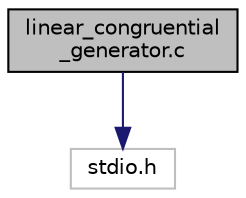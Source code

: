 digraph "linear_congruential_generator.c"
{
 // LATEX_PDF_SIZE
  edge [fontname="Helvetica",fontsize="10",labelfontname="Helvetica",labelfontsize="10"];
  node [fontname="Helvetica",fontsize="10",shape=record];
  Node1 [label="linear_congruential\l_generator.c",height=0.2,width=0.4,color="black", fillcolor="grey75", style="filled", fontcolor="black",tooltip="This file implements a Linear Congruential Generator. A linear congruential generator (LCG) is an alg..."];
  Node1 -> Node2 [color="midnightblue",fontsize="10",style="solid",fontname="Helvetica"];
  Node2 [label="stdio.h",height=0.2,width=0.4,color="grey75", fillcolor="white", style="filled",tooltip=" "];
}
